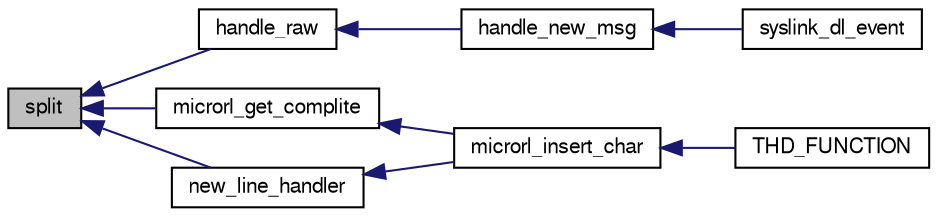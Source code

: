 digraph "split"
{
  edge [fontname="FreeSans",fontsize="10",labelfontname="FreeSans",labelfontsize="10"];
  node [fontname="FreeSans",fontsize="10",shape=record];
  rankdir="LR";
  Node1 [label="split",height=0.2,width=0.4,color="black", fillcolor="grey75", style="filled", fontcolor="black"];
  Node1 -> Node2 [dir="back",color="midnightblue",fontsize="10",style="solid",fontname="FreeSans"];
  Node2 [label="handle_raw",height=0.2,width=0.4,color="black", fillcolor="white", style="filled",URL="$syslink__dl_8c.html#a9a5fcd9b15a63e5311c8ff49c6f95bb8",tooltip="Handle raw datalink. "];
  Node2 -> Node3 [dir="back",color="midnightblue",fontsize="10",style="solid",fontname="FreeSans"];
  Node3 [label="handle_new_msg",height=0.2,width=0.4,color="black", fillcolor="white", style="filled",URL="$syslink__dl_8c.html#a665fd9a99b5fbbbff1c98a97f1742665",tooltip="New RX message. "];
  Node3 -> Node4 [dir="back",color="midnightblue",fontsize="10",style="solid",fontname="FreeSans"];
  Node4 [label="syslink_dl_event",height=0.2,width=0.4,color="black", fillcolor="white", style="filled",URL="$syslink__dl_8h.html#a248668c76bd51845ed6a42ff3da5f1a9",tooltip="Datalink event. "];
  Node1 -> Node5 [dir="back",color="midnightblue",fontsize="10",style="solid",fontname="FreeSans"];
  Node5 [label="microrl_get_complite",height=0.2,width=0.4,color="black", fillcolor="white", style="filled",URL="$microrl_8c.html#a769ae7b56a60c48b6251d5f63d3b6da7"];
  Node5 -> Node6 [dir="back",color="midnightblue",fontsize="10",style="solid",fontname="FreeSans"];
  Node6 [label="microrl_insert_char",height=0.2,width=0.4,color="black", fillcolor="white", style="filled",URL="$microrl_8h.html#aa15d938f881d47f53bef3927b0f878d4"];
  Node6 -> Node7 [dir="back",color="midnightblue",fontsize="10",style="solid",fontname="FreeSans"];
  Node7 [label="THD_FUNCTION",height=0.2,width=0.4,color="black", fillcolor="white", style="filled",URL="$group__SHELL.html#ga472381256b3383811839c3b94608f35a",tooltip="Shell thread function. "];
  Node1 -> Node8 [dir="back",color="midnightblue",fontsize="10",style="solid",fontname="FreeSans"];
  Node8 [label="new_line_handler",height=0.2,width=0.4,color="black", fillcolor="white", style="filled",URL="$microrl_8c.html#a29da983c5d24908305de3b0d90812bf3"];
  Node8 -> Node6 [dir="back",color="midnightblue",fontsize="10",style="solid",fontname="FreeSans"];
}
